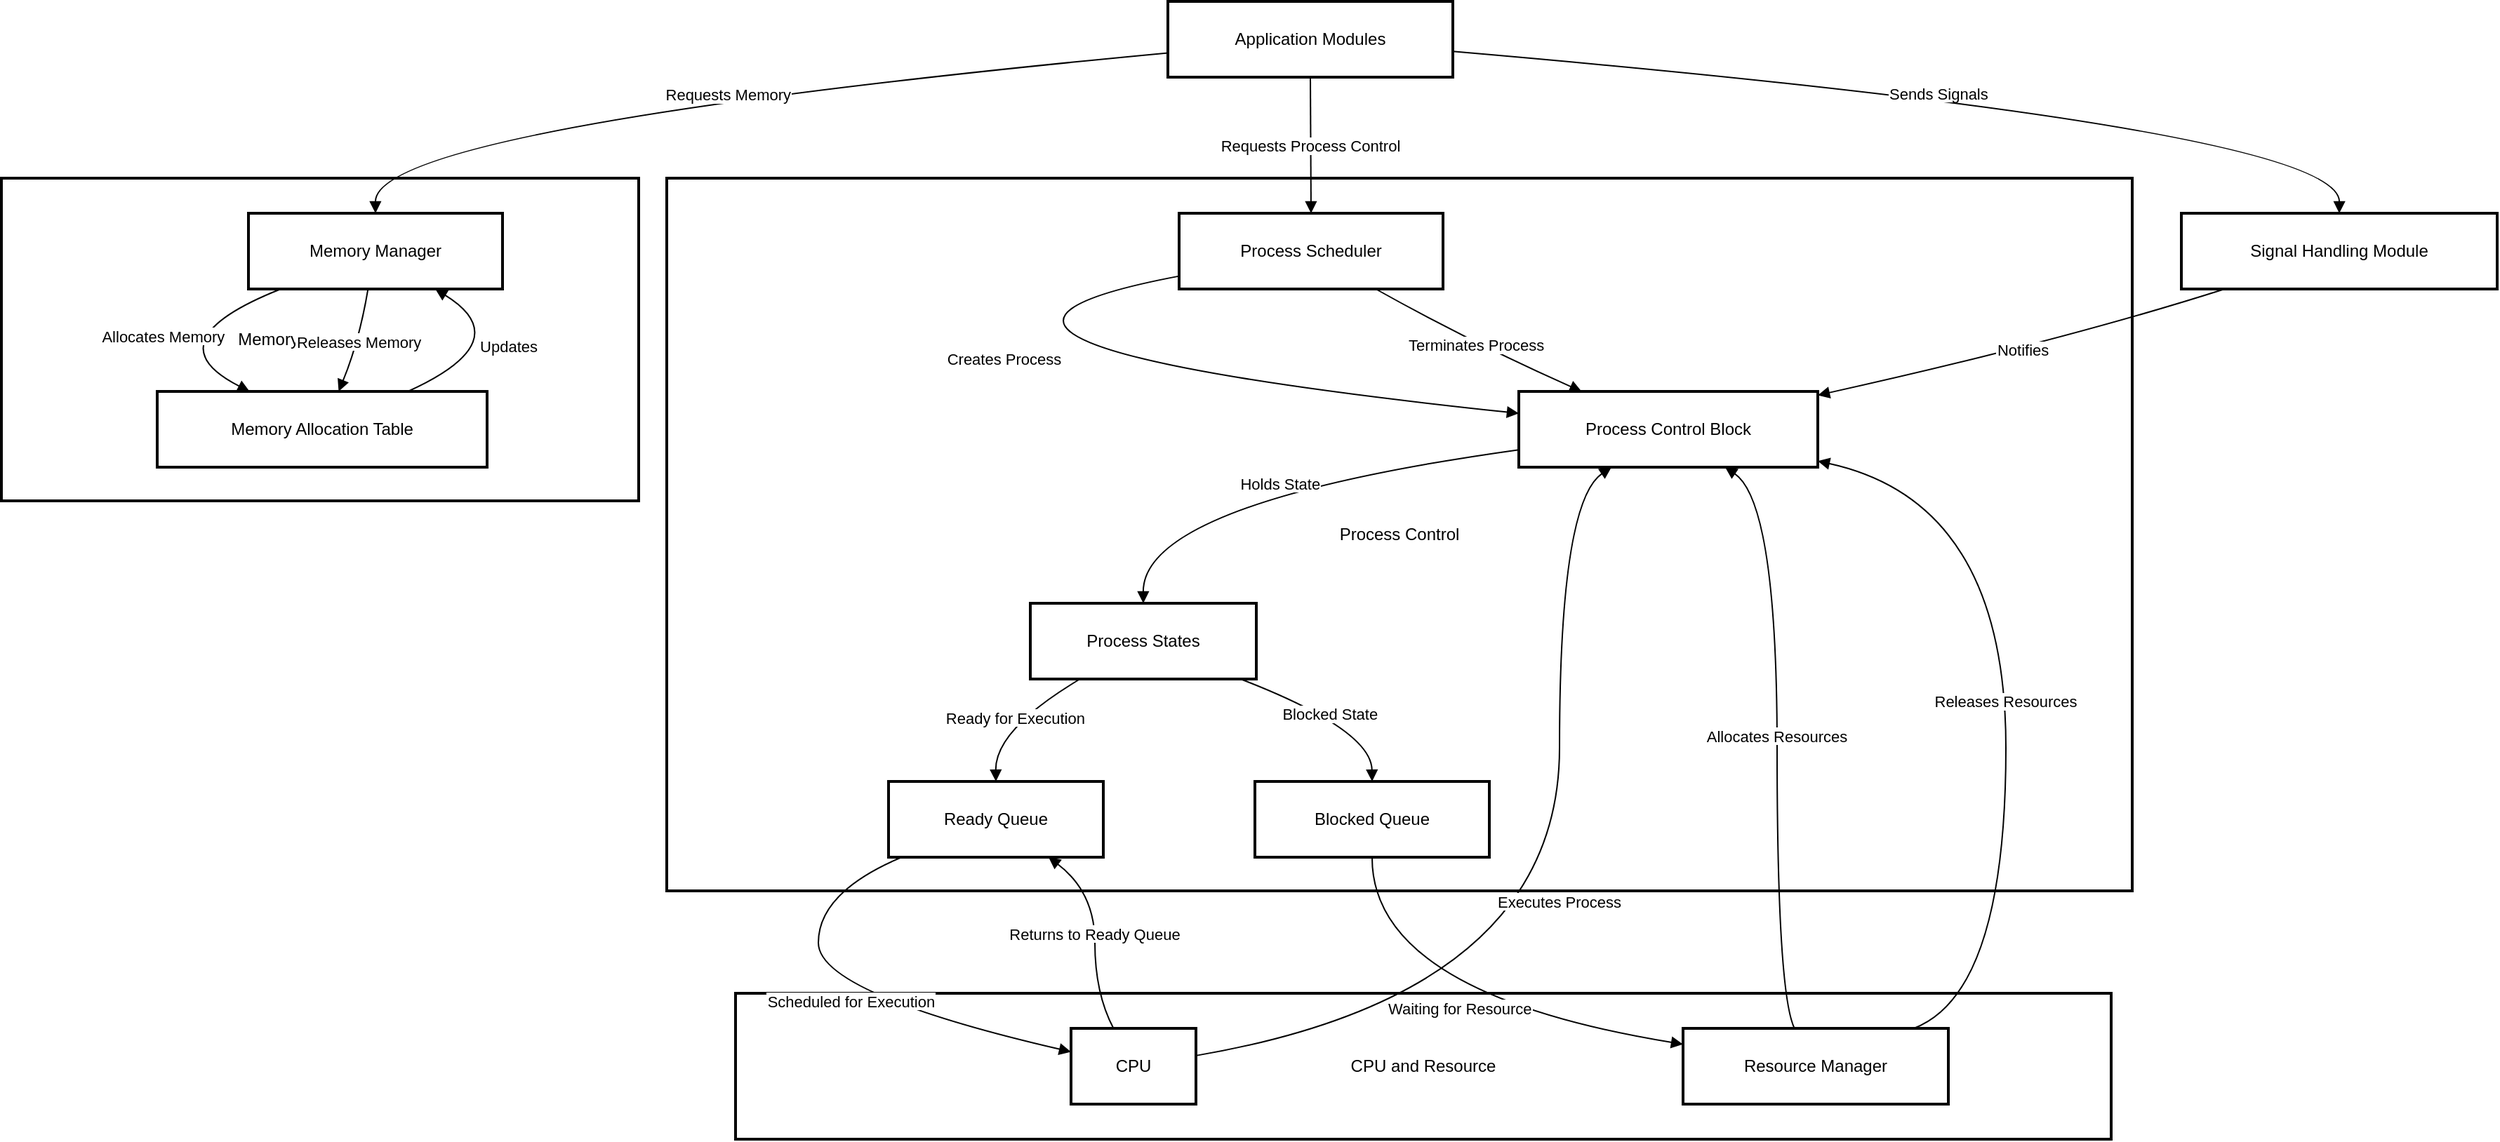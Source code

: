 <mxfile version="26.2.15">
  <diagram name="Page-1" id="dzi_0kj9ftHeh2H3s0xP">
    <mxGraphModel>
      <root>
        <mxCell id="0" />
        <mxCell id="1" parent="0" />
        <mxCell id="2" value="CPU and Resource" style="whiteSpace=wrap;strokeWidth=2;" vertex="1" parent="1">
          <mxGeometry x="531" y="715" width="980" height="104" as="geometry" />
        </mxCell>
        <mxCell id="3" value="Process Control" style="whiteSpace=wrap;strokeWidth=2;" vertex="1" parent="1">
          <mxGeometry x="482" y="134" width="1044" height="508" as="geometry" />
        </mxCell>
        <mxCell id="4" value="Memory Management" style="whiteSpace=wrap;strokeWidth=2;" vertex="1" parent="1">
          <mxGeometry x="8" y="134" width="454" height="230" as="geometry" />
        </mxCell>
        <mxCell id="5" value="Application Modules" style="whiteSpace=wrap;strokeWidth=2;" vertex="1" parent="1">
          <mxGeometry x="839" y="8" width="203" height="54" as="geometry" />
        </mxCell>
        <mxCell id="6" value="Memory Manager" style="whiteSpace=wrap;strokeWidth=2;" vertex="1" parent="1">
          <mxGeometry x="184" y="159" width="181" height="54" as="geometry" />
        </mxCell>
        <mxCell id="7" value="Process Scheduler" style="whiteSpace=wrap;strokeWidth=2;" vertex="1" parent="1">
          <mxGeometry x="847" y="159" width="188" height="54" as="geometry" />
        </mxCell>
        <mxCell id="8" value="Memory Allocation Table" style="whiteSpace=wrap;strokeWidth=2;" vertex="1" parent="1">
          <mxGeometry x="119" y="286" width="235" height="54" as="geometry" />
        </mxCell>
        <mxCell id="9" value="Process Control Block" style="whiteSpace=wrap;strokeWidth=2;" vertex="1" parent="1">
          <mxGeometry x="1089" y="286" width="213" height="54" as="geometry" />
        </mxCell>
        <mxCell id="10" value="Process States" style="whiteSpace=wrap;strokeWidth=2;" vertex="1" parent="1">
          <mxGeometry x="741" y="437" width="161" height="54" as="geometry" />
        </mxCell>
        <mxCell id="11" value="Ready Queue" style="whiteSpace=wrap;strokeWidth=2;" vertex="1" parent="1">
          <mxGeometry x="640" y="564" width="153" height="54" as="geometry" />
        </mxCell>
        <mxCell id="12" value="Blocked Queue" style="whiteSpace=wrap;strokeWidth=2;" vertex="1" parent="1">
          <mxGeometry x="901" y="564" width="167" height="54" as="geometry" />
        </mxCell>
        <mxCell id="13" value="CPU" style="whiteSpace=wrap;strokeWidth=2;" vertex="1" parent="1">
          <mxGeometry x="770" y="740" width="89" height="54" as="geometry" />
        </mxCell>
        <mxCell id="14" value="Resource Manager" style="whiteSpace=wrap;strokeWidth=2;" vertex="1" parent="1">
          <mxGeometry x="1206" y="740" width="189" height="54" as="geometry" />
        </mxCell>
        <mxCell id="15" value="Signal Handling Module" style="whiteSpace=wrap;strokeWidth=2;" vertex="1" parent="1">
          <mxGeometry x="1561" y="159" width="225" height="54" as="geometry" />
        </mxCell>
        <mxCell id="16" value="Requests Memory" style="curved=1;startArrow=none;endArrow=block;exitX=0;exitY=0.68;entryX=0.5;entryY=0.01;" edge="1" parent="1" source="5" target="6">
          <mxGeometry relative="1" as="geometry">
            <Array as="points">
              <mxPoint x="274" y="98" />
            </Array>
          </mxGeometry>
        </mxCell>
        <mxCell id="17" value="Requests Process Control" style="curved=1;startArrow=none;endArrow=block;exitX=0.5;exitY=1;entryX=0.5;entryY=0.01;" edge="1" parent="1" source="5" target="7">
          <mxGeometry relative="1" as="geometry">
            <Array as="points" />
          </mxGeometry>
        </mxCell>
        <mxCell id="18" value="Allocates Memory" style="curved=1;startArrow=none;endArrow=block;exitX=0.12;exitY=1.01;entryX=0.28;entryY=0;" edge="1" parent="1" source="6" target="8">
          <mxGeometry relative="1" as="geometry">
            <Array as="points">
              <mxPoint x="114" y="250" />
            </Array>
          </mxGeometry>
        </mxCell>
        <mxCell id="19" value="Releases Memory" style="curved=1;startArrow=none;endArrow=block;exitX=0.47;exitY=1.01;entryX=0.55;entryY=0;" edge="1" parent="1" source="6" target="8">
          <mxGeometry relative="1" as="geometry">
            <Array as="points">
              <mxPoint x="263" y="250" />
            </Array>
          </mxGeometry>
        </mxCell>
        <mxCell id="20" value="Updates" style="curved=1;startArrow=none;endArrow=block;exitX=0.76;exitY=0;entryX=0.74;entryY=1.01;" edge="1" parent="1" source="8" target="6">
          <mxGeometry relative="1" as="geometry">
            <Array as="points">
              <mxPoint x="377" y="250" />
            </Array>
          </mxGeometry>
        </mxCell>
        <mxCell id="21" value="Creates Process" style="curved=1;startArrow=none;endArrow=block;exitX=0;exitY=0.83;entryX=0;entryY=0.29;" edge="1" parent="1" source="7" target="9">
          <mxGeometry relative="1" as="geometry">
            <Array as="points">
              <mxPoint x="603" y="250" />
            </Array>
          </mxGeometry>
        </mxCell>
        <mxCell id="22" value="Terminates Process" style="curved=1;startArrow=none;endArrow=block;exitX=0.75;exitY=1.01;entryX=0.21;entryY=0;" edge="1" parent="1" source="7" target="9">
          <mxGeometry relative="1" as="geometry">
            <Array as="points">
              <mxPoint x="1053" y="250" />
            </Array>
          </mxGeometry>
        </mxCell>
        <mxCell id="23" value="Holds State" style="curved=1;startArrow=none;endArrow=block;exitX=0;exitY=0.77;entryX=0.5;entryY=0;" edge="1" parent="1" source="9" target="10">
          <mxGeometry relative="1" as="geometry">
            <Array as="points">
              <mxPoint x="821" y="365" />
            </Array>
          </mxGeometry>
        </mxCell>
        <mxCell id="24" value="Ready for Execution" style="curved=1;startArrow=none;endArrow=block;exitX=0.22;exitY=1;entryX=0.5;entryY=-0.01;" edge="1" parent="1" source="10" target="11">
          <mxGeometry relative="1" as="geometry">
            <Array as="points">
              <mxPoint x="716" y="527" />
            </Array>
          </mxGeometry>
        </mxCell>
        <mxCell id="25" value="Blocked State" style="curved=1;startArrow=none;endArrow=block;exitX=0.93;exitY=1;entryX=0.5;entryY=-0.01;" edge="1" parent="1" source="10" target="12">
          <mxGeometry relative="1" as="geometry">
            <Array as="points">
              <mxPoint x="984" y="527" />
            </Array>
          </mxGeometry>
        </mxCell>
        <mxCell id="26" value="Scheduled for Execution" style="curved=1;startArrow=none;endArrow=block;exitX=0.07;exitY=0.99;entryX=0;entryY=0.31;" edge="1" parent="1" source="11" target="13">
          <mxGeometry relative="1" as="geometry">
            <Array as="points">
              <mxPoint x="590" y="643" />
              <mxPoint x="590" y="715" />
            </Array>
          </mxGeometry>
        </mxCell>
        <mxCell id="27" value="Waiting for Resource" style="curved=1;startArrow=none;endArrow=block;exitX=0.5;exitY=0.99;entryX=0;entryY=0.21;" edge="1" parent="1" source="12" target="14">
          <mxGeometry relative="1" as="geometry">
            <Array as="points">
              <mxPoint x="984" y="715" />
            </Array>
          </mxGeometry>
        </mxCell>
        <mxCell id="28" value="Executes Process" style="curved=1;startArrow=none;endArrow=block;exitX=1;exitY=0.36;entryX=0.31;entryY=1;" edge="1" parent="1" source="13" target="9">
          <mxGeometry relative="1" as="geometry">
            <Array as="points">
              <mxPoint x="1118" y="715" />
              <mxPoint x="1118" y="365" />
            </Array>
          </mxGeometry>
        </mxCell>
        <mxCell id="29" value="Returns to Ready Queue" style="curved=1;startArrow=none;endArrow=block;exitX=0.34;exitY=0;entryX=0.74;entryY=0.99;" edge="1" parent="1" source="13" target="11">
          <mxGeometry relative="1" as="geometry">
            <Array as="points">
              <mxPoint x="787" y="715" />
              <mxPoint x="787" y="643" />
            </Array>
          </mxGeometry>
        </mxCell>
        <mxCell id="30" value="Allocates Resources" style="curved=1;startArrow=none;endArrow=block;exitX=0.42;exitY=0;entryX=0.69;entryY=1;" edge="1" parent="1" source="14" target="9">
          <mxGeometry relative="1" as="geometry">
            <Array as="points">
              <mxPoint x="1273" y="715" />
              <mxPoint x="1273" y="365" />
            </Array>
          </mxGeometry>
        </mxCell>
        <mxCell id="31" value="Releases Resources" style="curved=1;startArrow=none;endArrow=block;exitX=0.87;exitY=0;entryX=1;entryY=0.92;" edge="1" parent="1" source="14" target="9">
          <mxGeometry relative="1" as="geometry">
            <Array as="points">
              <mxPoint x="1436" y="715" />
              <mxPoint x="1436" y="365" />
            </Array>
          </mxGeometry>
        </mxCell>
        <mxCell id="32" value="Sends Signals" style="curved=1;startArrow=none;endArrow=block;exitX=1;exitY=0.66;entryX=0.5;entryY=0.01;" edge="1" parent="1" source="5" target="15">
          <mxGeometry relative="1" as="geometry">
            <Array as="points">
              <mxPoint x="1674" y="98" />
            </Array>
          </mxGeometry>
        </mxCell>
        <mxCell id="33" value="Notifies" style="curved=1;startArrow=none;endArrow=block;exitX=0.13;exitY=1.01;entryX=1;entryY=0.05;" edge="1" parent="1" source="15" target="9">
          <mxGeometry relative="1" as="geometry">
            <Array as="points">
              <mxPoint x="1476" y="250" />
            </Array>
          </mxGeometry>
        </mxCell>
      </root>
    </mxGraphModel>
  </diagram>
</mxfile>
